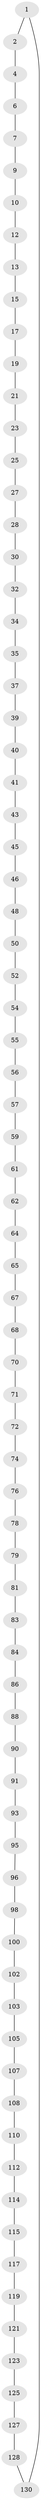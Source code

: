// Generated by graph-tools (version 1.1) at 2025/24/03/03/25 07:24:21]
// undirected, 78 vertices, 78 edges
graph export_dot {
graph [start="1"]
  node [color=gray90,style=filled];
  1 [super="+132"];
  2 [super="+3"];
  4 [super="+5"];
  6;
  7 [super="+8"];
  9;
  10 [super="+11"];
  12;
  13 [super="+14"];
  15 [super="+16"];
  17 [super="+18"];
  19 [super="+20"];
  21 [super="+22"];
  23 [super="+24"];
  25 [super="+26"];
  27;
  28 [super="+29"];
  30 [super="+31"];
  32 [super="+33"];
  34;
  35 [super="+36"];
  37 [super="+38"];
  39;
  40;
  41 [super="+42"];
  43 [super="+44"];
  45;
  46 [super="+47"];
  48 [super="+49"];
  50 [super="+51"];
  52 [super="+53"];
  54;
  55;
  56;
  57 [super="+58"];
  59 [super="+60"];
  61;
  62 [super="+63"];
  64;
  65 [super="+66"];
  67;
  68 [super="+69"];
  70;
  71;
  72 [super="+73"];
  74 [super="+75"];
  76 [super="+77"];
  78;
  79 [super="+80"];
  81 [super="+82"];
  83;
  84 [super="+85"];
  86 [super="+87"];
  88 [super="+89"];
  90;
  91 [super="+92"];
  93 [super="+94"];
  95;
  96 [super="+97"];
  98 [super="+99"];
  100 [super="+101"];
  102;
  103 [super="+104"];
  105 [super="+106"];
  107;
  108 [super="+109"];
  110 [super="+111"];
  112 [super="+113"];
  114;
  115 [super="+116"];
  117 [super="+118"];
  119 [super="+120"];
  121 [super="+122"];
  123 [super="+124"];
  125 [super="+126"];
  127;
  128 [super="+129"];
  130 [super="+131"];
  1 -- 2;
  1 -- 130;
  2 -- 4;
  4 -- 6;
  6 -- 7;
  7 -- 9;
  9 -- 10;
  10 -- 12;
  12 -- 13;
  13 -- 15;
  15 -- 17;
  17 -- 19;
  19 -- 21;
  21 -- 23;
  23 -- 25;
  25 -- 27;
  27 -- 28;
  28 -- 30;
  30 -- 32;
  32 -- 34;
  34 -- 35;
  35 -- 37;
  37 -- 39;
  39 -- 40;
  40 -- 41;
  41 -- 43;
  43 -- 45;
  45 -- 46;
  46 -- 48;
  48 -- 50;
  50 -- 52;
  52 -- 54;
  54 -- 55;
  55 -- 56;
  56 -- 57;
  57 -- 59;
  59 -- 61;
  61 -- 62;
  62 -- 64;
  64 -- 65;
  65 -- 67;
  67 -- 68;
  68 -- 70;
  70 -- 71;
  71 -- 72;
  72 -- 74;
  74 -- 76;
  76 -- 78;
  78 -- 79;
  79 -- 81;
  81 -- 83;
  83 -- 84;
  84 -- 86;
  86 -- 88;
  88 -- 90;
  90 -- 91;
  91 -- 93;
  93 -- 95;
  95 -- 96;
  96 -- 98;
  98 -- 100;
  100 -- 102;
  102 -- 103;
  103 -- 105;
  105 -- 107;
  107 -- 108;
  108 -- 110;
  110 -- 112;
  112 -- 114;
  114 -- 115;
  115 -- 117;
  117 -- 119;
  119 -- 121;
  121 -- 123;
  123 -- 125;
  125 -- 127;
  127 -- 128;
  128 -- 130;
}
